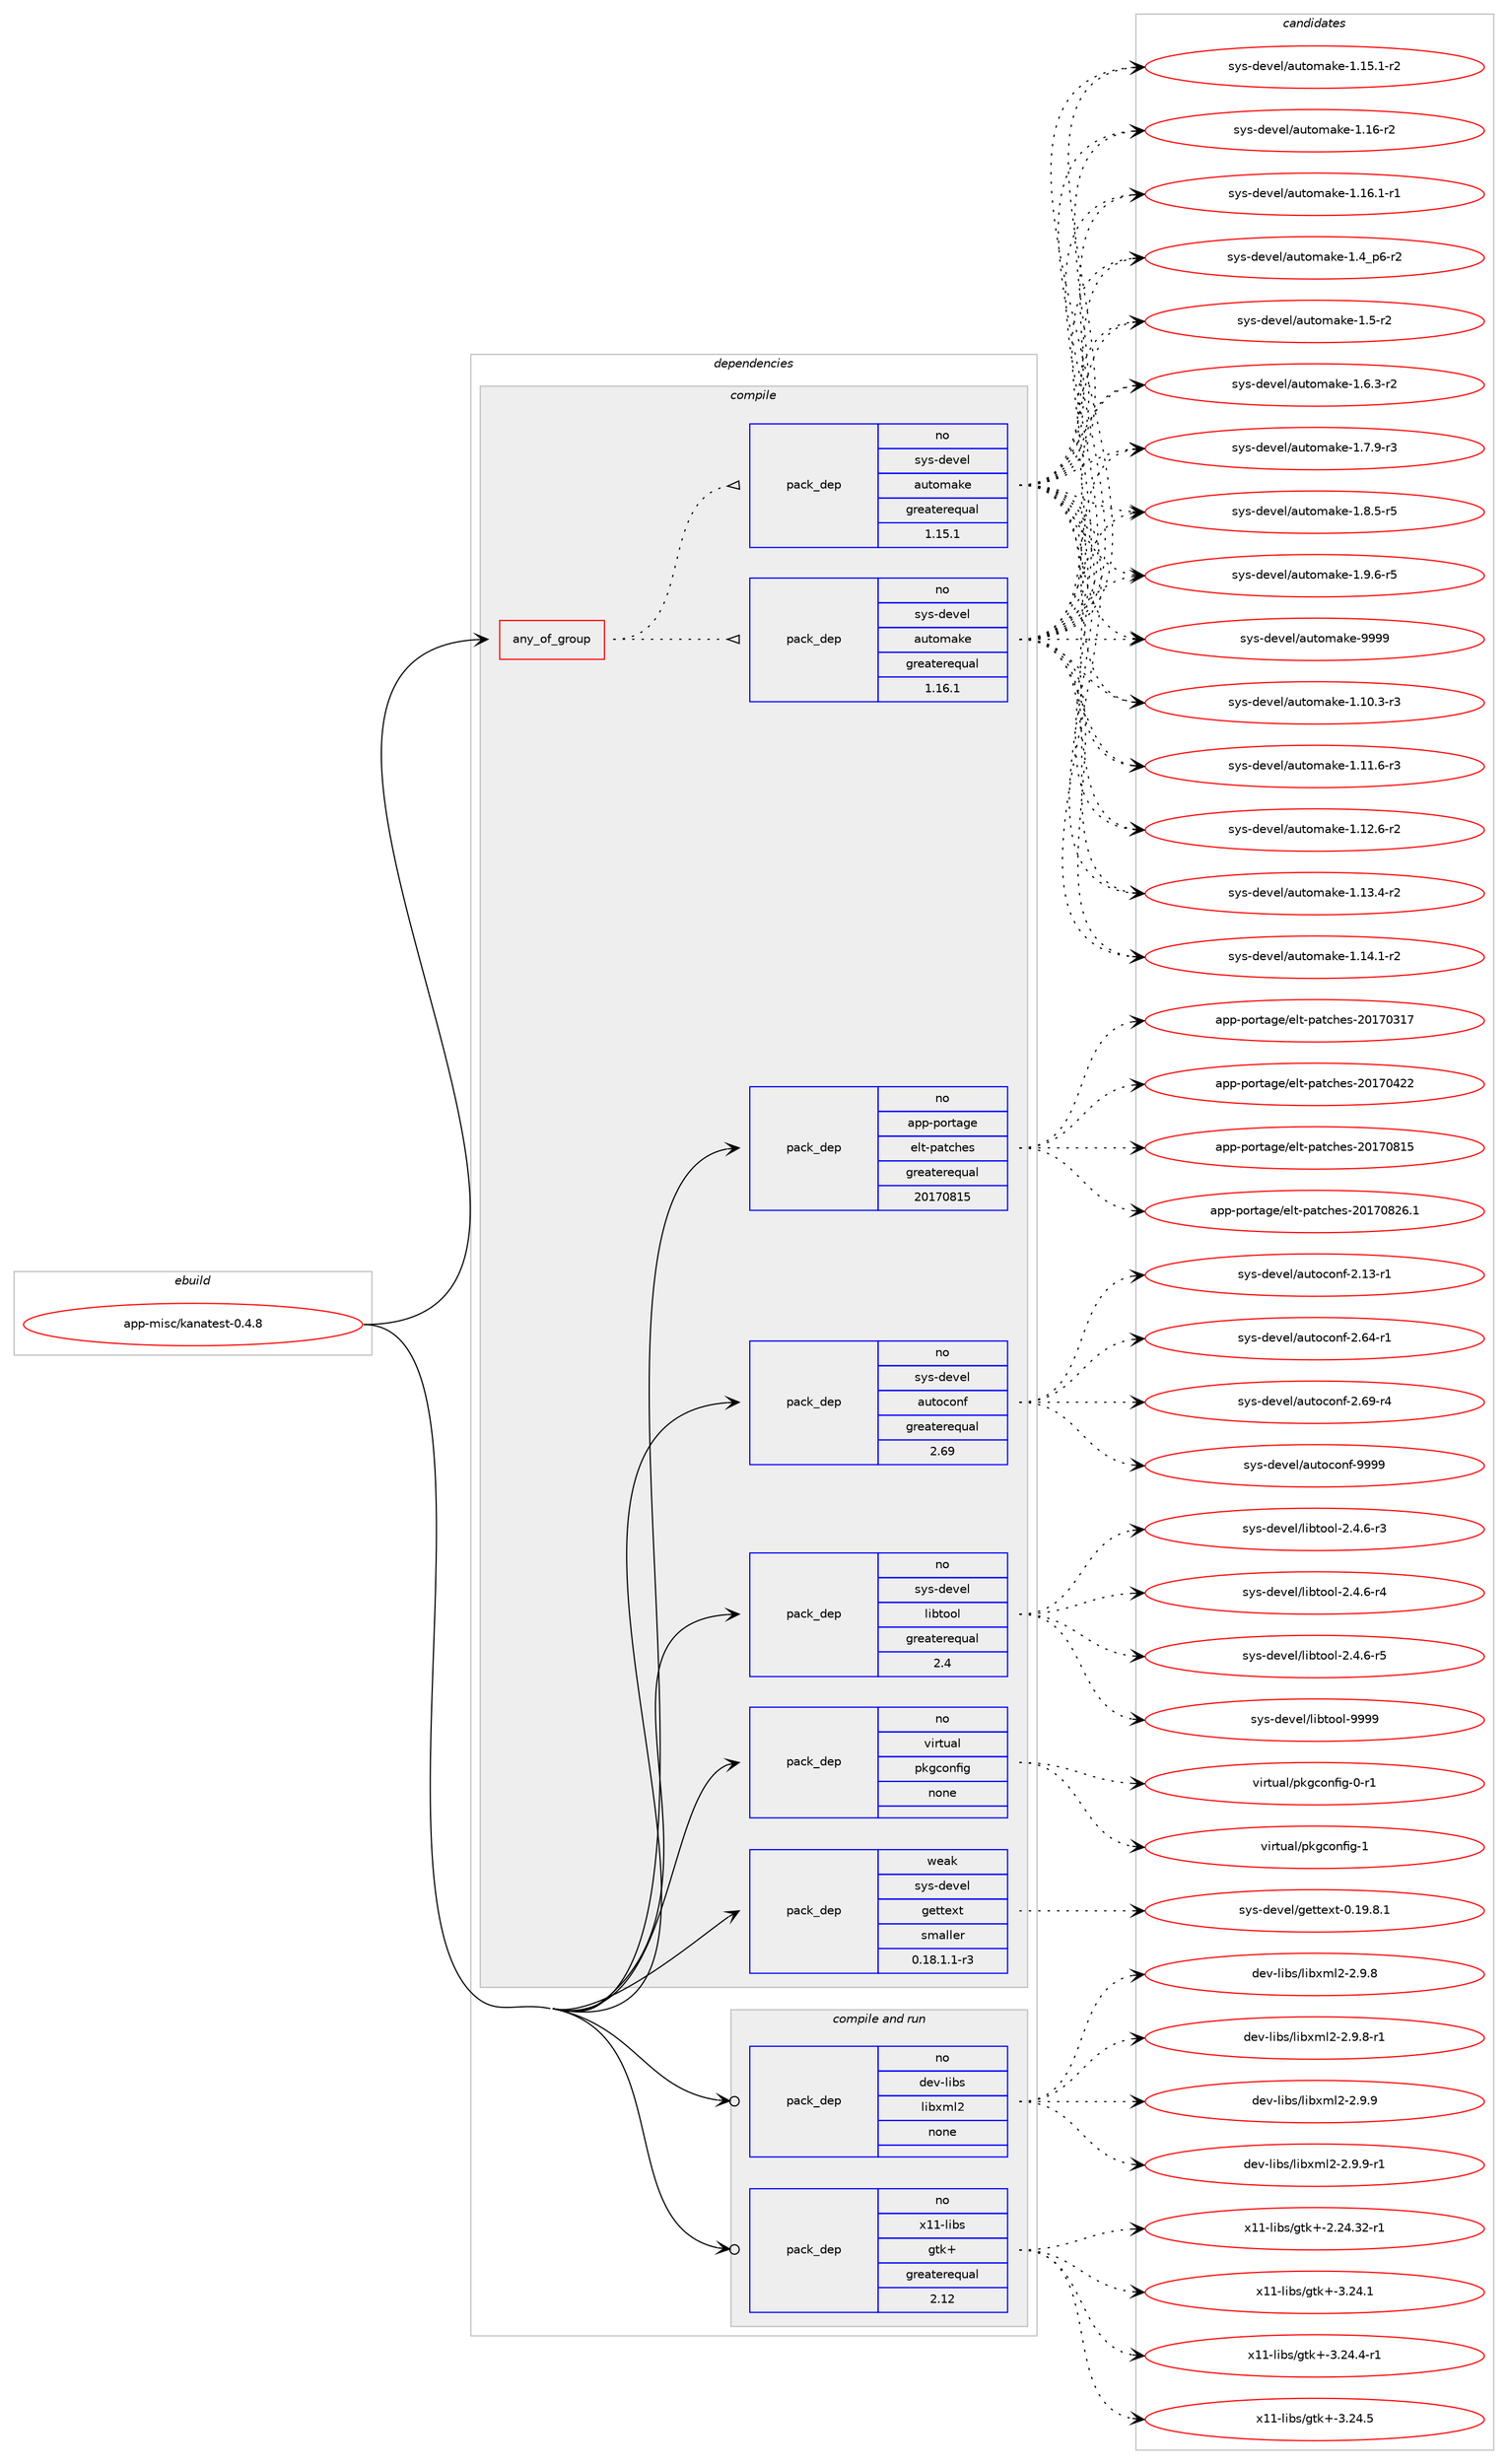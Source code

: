 digraph prolog {

# *************
# Graph options
# *************

newrank=true;
concentrate=true;
compound=true;
graph [rankdir=LR,fontname=Helvetica,fontsize=10,ranksep=1.5];#, ranksep=2.5, nodesep=0.2];
edge  [arrowhead=vee];
node  [fontname=Helvetica,fontsize=10];

# **********
# The ebuild
# **********

subgraph cluster_leftcol {
color=gray;
rank=same;
label=<<i>ebuild</i>>;
id [label="app-misc/kanatest-0.4.8", color=red, width=4, href="../app-misc/kanatest-0.4.8.svg"];
}

# ****************
# The dependencies
# ****************

subgraph cluster_midcol {
color=gray;
label=<<i>dependencies</i>>;
subgraph cluster_compile {
fillcolor="#eeeeee";
style=filled;
label=<<i>compile</i>>;
subgraph any19678 {
dependency1299365 [label=<<TABLE BORDER="0" CELLBORDER="1" CELLSPACING="0" CELLPADDING="4"><TR><TD CELLPADDING="10">any_of_group</TD></TR></TABLE>>, shape=none, color=red];subgraph pack925743 {
dependency1299366 [label=<<TABLE BORDER="0" CELLBORDER="1" CELLSPACING="0" CELLPADDING="4" WIDTH="220"><TR><TD ROWSPAN="6" CELLPADDING="30">pack_dep</TD></TR><TR><TD WIDTH="110">no</TD></TR><TR><TD>sys-devel</TD></TR><TR><TD>automake</TD></TR><TR><TD>greaterequal</TD></TR><TR><TD>1.16.1</TD></TR></TABLE>>, shape=none, color=blue];
}
dependency1299365:e -> dependency1299366:w [weight=20,style="dotted",arrowhead="oinv"];
subgraph pack925744 {
dependency1299367 [label=<<TABLE BORDER="0" CELLBORDER="1" CELLSPACING="0" CELLPADDING="4" WIDTH="220"><TR><TD ROWSPAN="6" CELLPADDING="30">pack_dep</TD></TR><TR><TD WIDTH="110">no</TD></TR><TR><TD>sys-devel</TD></TR><TR><TD>automake</TD></TR><TR><TD>greaterequal</TD></TR><TR><TD>1.15.1</TD></TR></TABLE>>, shape=none, color=blue];
}
dependency1299365:e -> dependency1299367:w [weight=20,style="dotted",arrowhead="oinv"];
}
id:e -> dependency1299365:w [weight=20,style="solid",arrowhead="vee"];
subgraph pack925745 {
dependency1299368 [label=<<TABLE BORDER="0" CELLBORDER="1" CELLSPACING="0" CELLPADDING="4" WIDTH="220"><TR><TD ROWSPAN="6" CELLPADDING="30">pack_dep</TD></TR><TR><TD WIDTH="110">no</TD></TR><TR><TD>app-portage</TD></TR><TR><TD>elt-patches</TD></TR><TR><TD>greaterequal</TD></TR><TR><TD>20170815</TD></TR></TABLE>>, shape=none, color=blue];
}
id:e -> dependency1299368:w [weight=20,style="solid",arrowhead="vee"];
subgraph pack925746 {
dependency1299369 [label=<<TABLE BORDER="0" CELLBORDER="1" CELLSPACING="0" CELLPADDING="4" WIDTH="220"><TR><TD ROWSPAN="6" CELLPADDING="30">pack_dep</TD></TR><TR><TD WIDTH="110">no</TD></TR><TR><TD>sys-devel</TD></TR><TR><TD>autoconf</TD></TR><TR><TD>greaterequal</TD></TR><TR><TD>2.69</TD></TR></TABLE>>, shape=none, color=blue];
}
id:e -> dependency1299369:w [weight=20,style="solid",arrowhead="vee"];
subgraph pack925747 {
dependency1299370 [label=<<TABLE BORDER="0" CELLBORDER="1" CELLSPACING="0" CELLPADDING="4" WIDTH="220"><TR><TD ROWSPAN="6" CELLPADDING="30">pack_dep</TD></TR><TR><TD WIDTH="110">no</TD></TR><TR><TD>sys-devel</TD></TR><TR><TD>libtool</TD></TR><TR><TD>greaterequal</TD></TR><TR><TD>2.4</TD></TR></TABLE>>, shape=none, color=blue];
}
id:e -> dependency1299370:w [weight=20,style="solid",arrowhead="vee"];
subgraph pack925748 {
dependency1299371 [label=<<TABLE BORDER="0" CELLBORDER="1" CELLSPACING="0" CELLPADDING="4" WIDTH="220"><TR><TD ROWSPAN="6" CELLPADDING="30">pack_dep</TD></TR><TR><TD WIDTH="110">no</TD></TR><TR><TD>virtual</TD></TR><TR><TD>pkgconfig</TD></TR><TR><TD>none</TD></TR><TR><TD></TD></TR></TABLE>>, shape=none, color=blue];
}
id:e -> dependency1299371:w [weight=20,style="solid",arrowhead="vee"];
subgraph pack925749 {
dependency1299372 [label=<<TABLE BORDER="0" CELLBORDER="1" CELLSPACING="0" CELLPADDING="4" WIDTH="220"><TR><TD ROWSPAN="6" CELLPADDING="30">pack_dep</TD></TR><TR><TD WIDTH="110">weak</TD></TR><TR><TD>sys-devel</TD></TR><TR><TD>gettext</TD></TR><TR><TD>smaller</TD></TR><TR><TD>0.18.1.1-r3</TD></TR></TABLE>>, shape=none, color=blue];
}
id:e -> dependency1299372:w [weight=20,style="solid",arrowhead="vee"];
}
subgraph cluster_compileandrun {
fillcolor="#eeeeee";
style=filled;
label=<<i>compile and run</i>>;
subgraph pack925750 {
dependency1299373 [label=<<TABLE BORDER="0" CELLBORDER="1" CELLSPACING="0" CELLPADDING="4" WIDTH="220"><TR><TD ROWSPAN="6" CELLPADDING="30">pack_dep</TD></TR><TR><TD WIDTH="110">no</TD></TR><TR><TD>dev-libs</TD></TR><TR><TD>libxml2</TD></TR><TR><TD>none</TD></TR><TR><TD></TD></TR></TABLE>>, shape=none, color=blue];
}
id:e -> dependency1299373:w [weight=20,style="solid",arrowhead="odotvee"];
subgraph pack925751 {
dependency1299374 [label=<<TABLE BORDER="0" CELLBORDER="1" CELLSPACING="0" CELLPADDING="4" WIDTH="220"><TR><TD ROWSPAN="6" CELLPADDING="30">pack_dep</TD></TR><TR><TD WIDTH="110">no</TD></TR><TR><TD>x11-libs</TD></TR><TR><TD>gtk+</TD></TR><TR><TD>greaterequal</TD></TR><TR><TD>2.12</TD></TR></TABLE>>, shape=none, color=blue];
}
id:e -> dependency1299374:w [weight=20,style="solid",arrowhead="odotvee"];
}
subgraph cluster_run {
fillcolor="#eeeeee";
style=filled;
label=<<i>run</i>>;
}
}

# **************
# The candidates
# **************

subgraph cluster_choices {
rank=same;
color=gray;
label=<<i>candidates</i>>;

subgraph choice925743 {
color=black;
nodesep=1;
choice11512111545100101118101108479711711611110997107101454946494846514511451 [label="sys-devel/automake-1.10.3-r3", color=red, width=4,href="../sys-devel/automake-1.10.3-r3.svg"];
choice11512111545100101118101108479711711611110997107101454946494946544511451 [label="sys-devel/automake-1.11.6-r3", color=red, width=4,href="../sys-devel/automake-1.11.6-r3.svg"];
choice11512111545100101118101108479711711611110997107101454946495046544511450 [label="sys-devel/automake-1.12.6-r2", color=red, width=4,href="../sys-devel/automake-1.12.6-r2.svg"];
choice11512111545100101118101108479711711611110997107101454946495146524511450 [label="sys-devel/automake-1.13.4-r2", color=red, width=4,href="../sys-devel/automake-1.13.4-r2.svg"];
choice11512111545100101118101108479711711611110997107101454946495246494511450 [label="sys-devel/automake-1.14.1-r2", color=red, width=4,href="../sys-devel/automake-1.14.1-r2.svg"];
choice11512111545100101118101108479711711611110997107101454946495346494511450 [label="sys-devel/automake-1.15.1-r2", color=red, width=4,href="../sys-devel/automake-1.15.1-r2.svg"];
choice1151211154510010111810110847971171161111099710710145494649544511450 [label="sys-devel/automake-1.16-r2", color=red, width=4,href="../sys-devel/automake-1.16-r2.svg"];
choice11512111545100101118101108479711711611110997107101454946495446494511449 [label="sys-devel/automake-1.16.1-r1", color=red, width=4,href="../sys-devel/automake-1.16.1-r1.svg"];
choice115121115451001011181011084797117116111109971071014549465295112544511450 [label="sys-devel/automake-1.4_p6-r2", color=red, width=4,href="../sys-devel/automake-1.4_p6-r2.svg"];
choice11512111545100101118101108479711711611110997107101454946534511450 [label="sys-devel/automake-1.5-r2", color=red, width=4,href="../sys-devel/automake-1.5-r2.svg"];
choice115121115451001011181011084797117116111109971071014549465446514511450 [label="sys-devel/automake-1.6.3-r2", color=red, width=4,href="../sys-devel/automake-1.6.3-r2.svg"];
choice115121115451001011181011084797117116111109971071014549465546574511451 [label="sys-devel/automake-1.7.9-r3", color=red, width=4,href="../sys-devel/automake-1.7.9-r3.svg"];
choice115121115451001011181011084797117116111109971071014549465646534511453 [label="sys-devel/automake-1.8.5-r5", color=red, width=4,href="../sys-devel/automake-1.8.5-r5.svg"];
choice115121115451001011181011084797117116111109971071014549465746544511453 [label="sys-devel/automake-1.9.6-r5", color=red, width=4,href="../sys-devel/automake-1.9.6-r5.svg"];
choice115121115451001011181011084797117116111109971071014557575757 [label="sys-devel/automake-9999", color=red, width=4,href="../sys-devel/automake-9999.svg"];
dependency1299366:e -> choice11512111545100101118101108479711711611110997107101454946494846514511451:w [style=dotted,weight="100"];
dependency1299366:e -> choice11512111545100101118101108479711711611110997107101454946494946544511451:w [style=dotted,weight="100"];
dependency1299366:e -> choice11512111545100101118101108479711711611110997107101454946495046544511450:w [style=dotted,weight="100"];
dependency1299366:e -> choice11512111545100101118101108479711711611110997107101454946495146524511450:w [style=dotted,weight="100"];
dependency1299366:e -> choice11512111545100101118101108479711711611110997107101454946495246494511450:w [style=dotted,weight="100"];
dependency1299366:e -> choice11512111545100101118101108479711711611110997107101454946495346494511450:w [style=dotted,weight="100"];
dependency1299366:e -> choice1151211154510010111810110847971171161111099710710145494649544511450:w [style=dotted,weight="100"];
dependency1299366:e -> choice11512111545100101118101108479711711611110997107101454946495446494511449:w [style=dotted,weight="100"];
dependency1299366:e -> choice115121115451001011181011084797117116111109971071014549465295112544511450:w [style=dotted,weight="100"];
dependency1299366:e -> choice11512111545100101118101108479711711611110997107101454946534511450:w [style=dotted,weight="100"];
dependency1299366:e -> choice115121115451001011181011084797117116111109971071014549465446514511450:w [style=dotted,weight="100"];
dependency1299366:e -> choice115121115451001011181011084797117116111109971071014549465546574511451:w [style=dotted,weight="100"];
dependency1299366:e -> choice115121115451001011181011084797117116111109971071014549465646534511453:w [style=dotted,weight="100"];
dependency1299366:e -> choice115121115451001011181011084797117116111109971071014549465746544511453:w [style=dotted,weight="100"];
dependency1299366:e -> choice115121115451001011181011084797117116111109971071014557575757:w [style=dotted,weight="100"];
}
subgraph choice925744 {
color=black;
nodesep=1;
choice11512111545100101118101108479711711611110997107101454946494846514511451 [label="sys-devel/automake-1.10.3-r3", color=red, width=4,href="../sys-devel/automake-1.10.3-r3.svg"];
choice11512111545100101118101108479711711611110997107101454946494946544511451 [label="sys-devel/automake-1.11.6-r3", color=red, width=4,href="../sys-devel/automake-1.11.6-r3.svg"];
choice11512111545100101118101108479711711611110997107101454946495046544511450 [label="sys-devel/automake-1.12.6-r2", color=red, width=4,href="../sys-devel/automake-1.12.6-r2.svg"];
choice11512111545100101118101108479711711611110997107101454946495146524511450 [label="sys-devel/automake-1.13.4-r2", color=red, width=4,href="../sys-devel/automake-1.13.4-r2.svg"];
choice11512111545100101118101108479711711611110997107101454946495246494511450 [label="sys-devel/automake-1.14.1-r2", color=red, width=4,href="../sys-devel/automake-1.14.1-r2.svg"];
choice11512111545100101118101108479711711611110997107101454946495346494511450 [label="sys-devel/automake-1.15.1-r2", color=red, width=4,href="../sys-devel/automake-1.15.1-r2.svg"];
choice1151211154510010111810110847971171161111099710710145494649544511450 [label="sys-devel/automake-1.16-r2", color=red, width=4,href="../sys-devel/automake-1.16-r2.svg"];
choice11512111545100101118101108479711711611110997107101454946495446494511449 [label="sys-devel/automake-1.16.1-r1", color=red, width=4,href="../sys-devel/automake-1.16.1-r1.svg"];
choice115121115451001011181011084797117116111109971071014549465295112544511450 [label="sys-devel/automake-1.4_p6-r2", color=red, width=4,href="../sys-devel/automake-1.4_p6-r2.svg"];
choice11512111545100101118101108479711711611110997107101454946534511450 [label="sys-devel/automake-1.5-r2", color=red, width=4,href="../sys-devel/automake-1.5-r2.svg"];
choice115121115451001011181011084797117116111109971071014549465446514511450 [label="sys-devel/automake-1.6.3-r2", color=red, width=4,href="../sys-devel/automake-1.6.3-r2.svg"];
choice115121115451001011181011084797117116111109971071014549465546574511451 [label="sys-devel/automake-1.7.9-r3", color=red, width=4,href="../sys-devel/automake-1.7.9-r3.svg"];
choice115121115451001011181011084797117116111109971071014549465646534511453 [label="sys-devel/automake-1.8.5-r5", color=red, width=4,href="../sys-devel/automake-1.8.5-r5.svg"];
choice115121115451001011181011084797117116111109971071014549465746544511453 [label="sys-devel/automake-1.9.6-r5", color=red, width=4,href="../sys-devel/automake-1.9.6-r5.svg"];
choice115121115451001011181011084797117116111109971071014557575757 [label="sys-devel/automake-9999", color=red, width=4,href="../sys-devel/automake-9999.svg"];
dependency1299367:e -> choice11512111545100101118101108479711711611110997107101454946494846514511451:w [style=dotted,weight="100"];
dependency1299367:e -> choice11512111545100101118101108479711711611110997107101454946494946544511451:w [style=dotted,weight="100"];
dependency1299367:e -> choice11512111545100101118101108479711711611110997107101454946495046544511450:w [style=dotted,weight="100"];
dependency1299367:e -> choice11512111545100101118101108479711711611110997107101454946495146524511450:w [style=dotted,weight="100"];
dependency1299367:e -> choice11512111545100101118101108479711711611110997107101454946495246494511450:w [style=dotted,weight="100"];
dependency1299367:e -> choice11512111545100101118101108479711711611110997107101454946495346494511450:w [style=dotted,weight="100"];
dependency1299367:e -> choice1151211154510010111810110847971171161111099710710145494649544511450:w [style=dotted,weight="100"];
dependency1299367:e -> choice11512111545100101118101108479711711611110997107101454946495446494511449:w [style=dotted,weight="100"];
dependency1299367:e -> choice115121115451001011181011084797117116111109971071014549465295112544511450:w [style=dotted,weight="100"];
dependency1299367:e -> choice11512111545100101118101108479711711611110997107101454946534511450:w [style=dotted,weight="100"];
dependency1299367:e -> choice115121115451001011181011084797117116111109971071014549465446514511450:w [style=dotted,weight="100"];
dependency1299367:e -> choice115121115451001011181011084797117116111109971071014549465546574511451:w [style=dotted,weight="100"];
dependency1299367:e -> choice115121115451001011181011084797117116111109971071014549465646534511453:w [style=dotted,weight="100"];
dependency1299367:e -> choice115121115451001011181011084797117116111109971071014549465746544511453:w [style=dotted,weight="100"];
dependency1299367:e -> choice115121115451001011181011084797117116111109971071014557575757:w [style=dotted,weight="100"];
}
subgraph choice925745 {
color=black;
nodesep=1;
choice97112112451121111141169710310147101108116451129711699104101115455048495548514955 [label="app-portage/elt-patches-20170317", color=red, width=4,href="../app-portage/elt-patches-20170317.svg"];
choice97112112451121111141169710310147101108116451129711699104101115455048495548525050 [label="app-portage/elt-patches-20170422", color=red, width=4,href="../app-portage/elt-patches-20170422.svg"];
choice97112112451121111141169710310147101108116451129711699104101115455048495548564953 [label="app-portage/elt-patches-20170815", color=red, width=4,href="../app-portage/elt-patches-20170815.svg"];
choice971121124511211111411697103101471011081164511297116991041011154550484955485650544649 [label="app-portage/elt-patches-20170826.1", color=red, width=4,href="../app-portage/elt-patches-20170826.1.svg"];
dependency1299368:e -> choice97112112451121111141169710310147101108116451129711699104101115455048495548514955:w [style=dotted,weight="100"];
dependency1299368:e -> choice97112112451121111141169710310147101108116451129711699104101115455048495548525050:w [style=dotted,weight="100"];
dependency1299368:e -> choice97112112451121111141169710310147101108116451129711699104101115455048495548564953:w [style=dotted,weight="100"];
dependency1299368:e -> choice971121124511211111411697103101471011081164511297116991041011154550484955485650544649:w [style=dotted,weight="100"];
}
subgraph choice925746 {
color=black;
nodesep=1;
choice1151211154510010111810110847971171161119911111010245504649514511449 [label="sys-devel/autoconf-2.13-r1", color=red, width=4,href="../sys-devel/autoconf-2.13-r1.svg"];
choice1151211154510010111810110847971171161119911111010245504654524511449 [label="sys-devel/autoconf-2.64-r1", color=red, width=4,href="../sys-devel/autoconf-2.64-r1.svg"];
choice1151211154510010111810110847971171161119911111010245504654574511452 [label="sys-devel/autoconf-2.69-r4", color=red, width=4,href="../sys-devel/autoconf-2.69-r4.svg"];
choice115121115451001011181011084797117116111991111101024557575757 [label="sys-devel/autoconf-9999", color=red, width=4,href="../sys-devel/autoconf-9999.svg"];
dependency1299369:e -> choice1151211154510010111810110847971171161119911111010245504649514511449:w [style=dotted,weight="100"];
dependency1299369:e -> choice1151211154510010111810110847971171161119911111010245504654524511449:w [style=dotted,weight="100"];
dependency1299369:e -> choice1151211154510010111810110847971171161119911111010245504654574511452:w [style=dotted,weight="100"];
dependency1299369:e -> choice115121115451001011181011084797117116111991111101024557575757:w [style=dotted,weight="100"];
}
subgraph choice925747 {
color=black;
nodesep=1;
choice1151211154510010111810110847108105981161111111084550465246544511451 [label="sys-devel/libtool-2.4.6-r3", color=red, width=4,href="../sys-devel/libtool-2.4.6-r3.svg"];
choice1151211154510010111810110847108105981161111111084550465246544511452 [label="sys-devel/libtool-2.4.6-r4", color=red, width=4,href="../sys-devel/libtool-2.4.6-r4.svg"];
choice1151211154510010111810110847108105981161111111084550465246544511453 [label="sys-devel/libtool-2.4.6-r5", color=red, width=4,href="../sys-devel/libtool-2.4.6-r5.svg"];
choice1151211154510010111810110847108105981161111111084557575757 [label="sys-devel/libtool-9999", color=red, width=4,href="../sys-devel/libtool-9999.svg"];
dependency1299370:e -> choice1151211154510010111810110847108105981161111111084550465246544511451:w [style=dotted,weight="100"];
dependency1299370:e -> choice1151211154510010111810110847108105981161111111084550465246544511452:w [style=dotted,weight="100"];
dependency1299370:e -> choice1151211154510010111810110847108105981161111111084550465246544511453:w [style=dotted,weight="100"];
dependency1299370:e -> choice1151211154510010111810110847108105981161111111084557575757:w [style=dotted,weight="100"];
}
subgraph choice925748 {
color=black;
nodesep=1;
choice11810511411611797108471121071039911111010210510345484511449 [label="virtual/pkgconfig-0-r1", color=red, width=4,href="../virtual/pkgconfig-0-r1.svg"];
choice1181051141161179710847112107103991111101021051034549 [label="virtual/pkgconfig-1", color=red, width=4,href="../virtual/pkgconfig-1.svg"];
dependency1299371:e -> choice11810511411611797108471121071039911111010210510345484511449:w [style=dotted,weight="100"];
dependency1299371:e -> choice1181051141161179710847112107103991111101021051034549:w [style=dotted,weight="100"];
}
subgraph choice925749 {
color=black;
nodesep=1;
choice1151211154510010111810110847103101116116101120116454846495746564649 [label="sys-devel/gettext-0.19.8.1", color=red, width=4,href="../sys-devel/gettext-0.19.8.1.svg"];
dependency1299372:e -> choice1151211154510010111810110847103101116116101120116454846495746564649:w [style=dotted,weight="100"];
}
subgraph choice925750 {
color=black;
nodesep=1;
choice1001011184510810598115471081059812010910850455046574656 [label="dev-libs/libxml2-2.9.8", color=red, width=4,href="../dev-libs/libxml2-2.9.8.svg"];
choice10010111845108105981154710810598120109108504550465746564511449 [label="dev-libs/libxml2-2.9.8-r1", color=red, width=4,href="../dev-libs/libxml2-2.9.8-r1.svg"];
choice1001011184510810598115471081059812010910850455046574657 [label="dev-libs/libxml2-2.9.9", color=red, width=4,href="../dev-libs/libxml2-2.9.9.svg"];
choice10010111845108105981154710810598120109108504550465746574511449 [label="dev-libs/libxml2-2.9.9-r1", color=red, width=4,href="../dev-libs/libxml2-2.9.9-r1.svg"];
dependency1299373:e -> choice1001011184510810598115471081059812010910850455046574656:w [style=dotted,weight="100"];
dependency1299373:e -> choice10010111845108105981154710810598120109108504550465746564511449:w [style=dotted,weight="100"];
dependency1299373:e -> choice1001011184510810598115471081059812010910850455046574657:w [style=dotted,weight="100"];
dependency1299373:e -> choice10010111845108105981154710810598120109108504550465746574511449:w [style=dotted,weight="100"];
}
subgraph choice925751 {
color=black;
nodesep=1;
choice12049494510810598115471031161074345504650524651504511449 [label="x11-libs/gtk+-2.24.32-r1", color=red, width=4,href="../x11-libs/gtk+-2.24.32-r1.svg"];
choice12049494510810598115471031161074345514650524649 [label="x11-libs/gtk+-3.24.1", color=red, width=4,href="../x11-libs/gtk+-3.24.1.svg"];
choice120494945108105981154710311610743455146505246524511449 [label="x11-libs/gtk+-3.24.4-r1", color=red, width=4,href="../x11-libs/gtk+-3.24.4-r1.svg"];
choice12049494510810598115471031161074345514650524653 [label="x11-libs/gtk+-3.24.5", color=red, width=4,href="../x11-libs/gtk+-3.24.5.svg"];
dependency1299374:e -> choice12049494510810598115471031161074345504650524651504511449:w [style=dotted,weight="100"];
dependency1299374:e -> choice12049494510810598115471031161074345514650524649:w [style=dotted,weight="100"];
dependency1299374:e -> choice120494945108105981154710311610743455146505246524511449:w [style=dotted,weight="100"];
dependency1299374:e -> choice12049494510810598115471031161074345514650524653:w [style=dotted,weight="100"];
}
}

}
